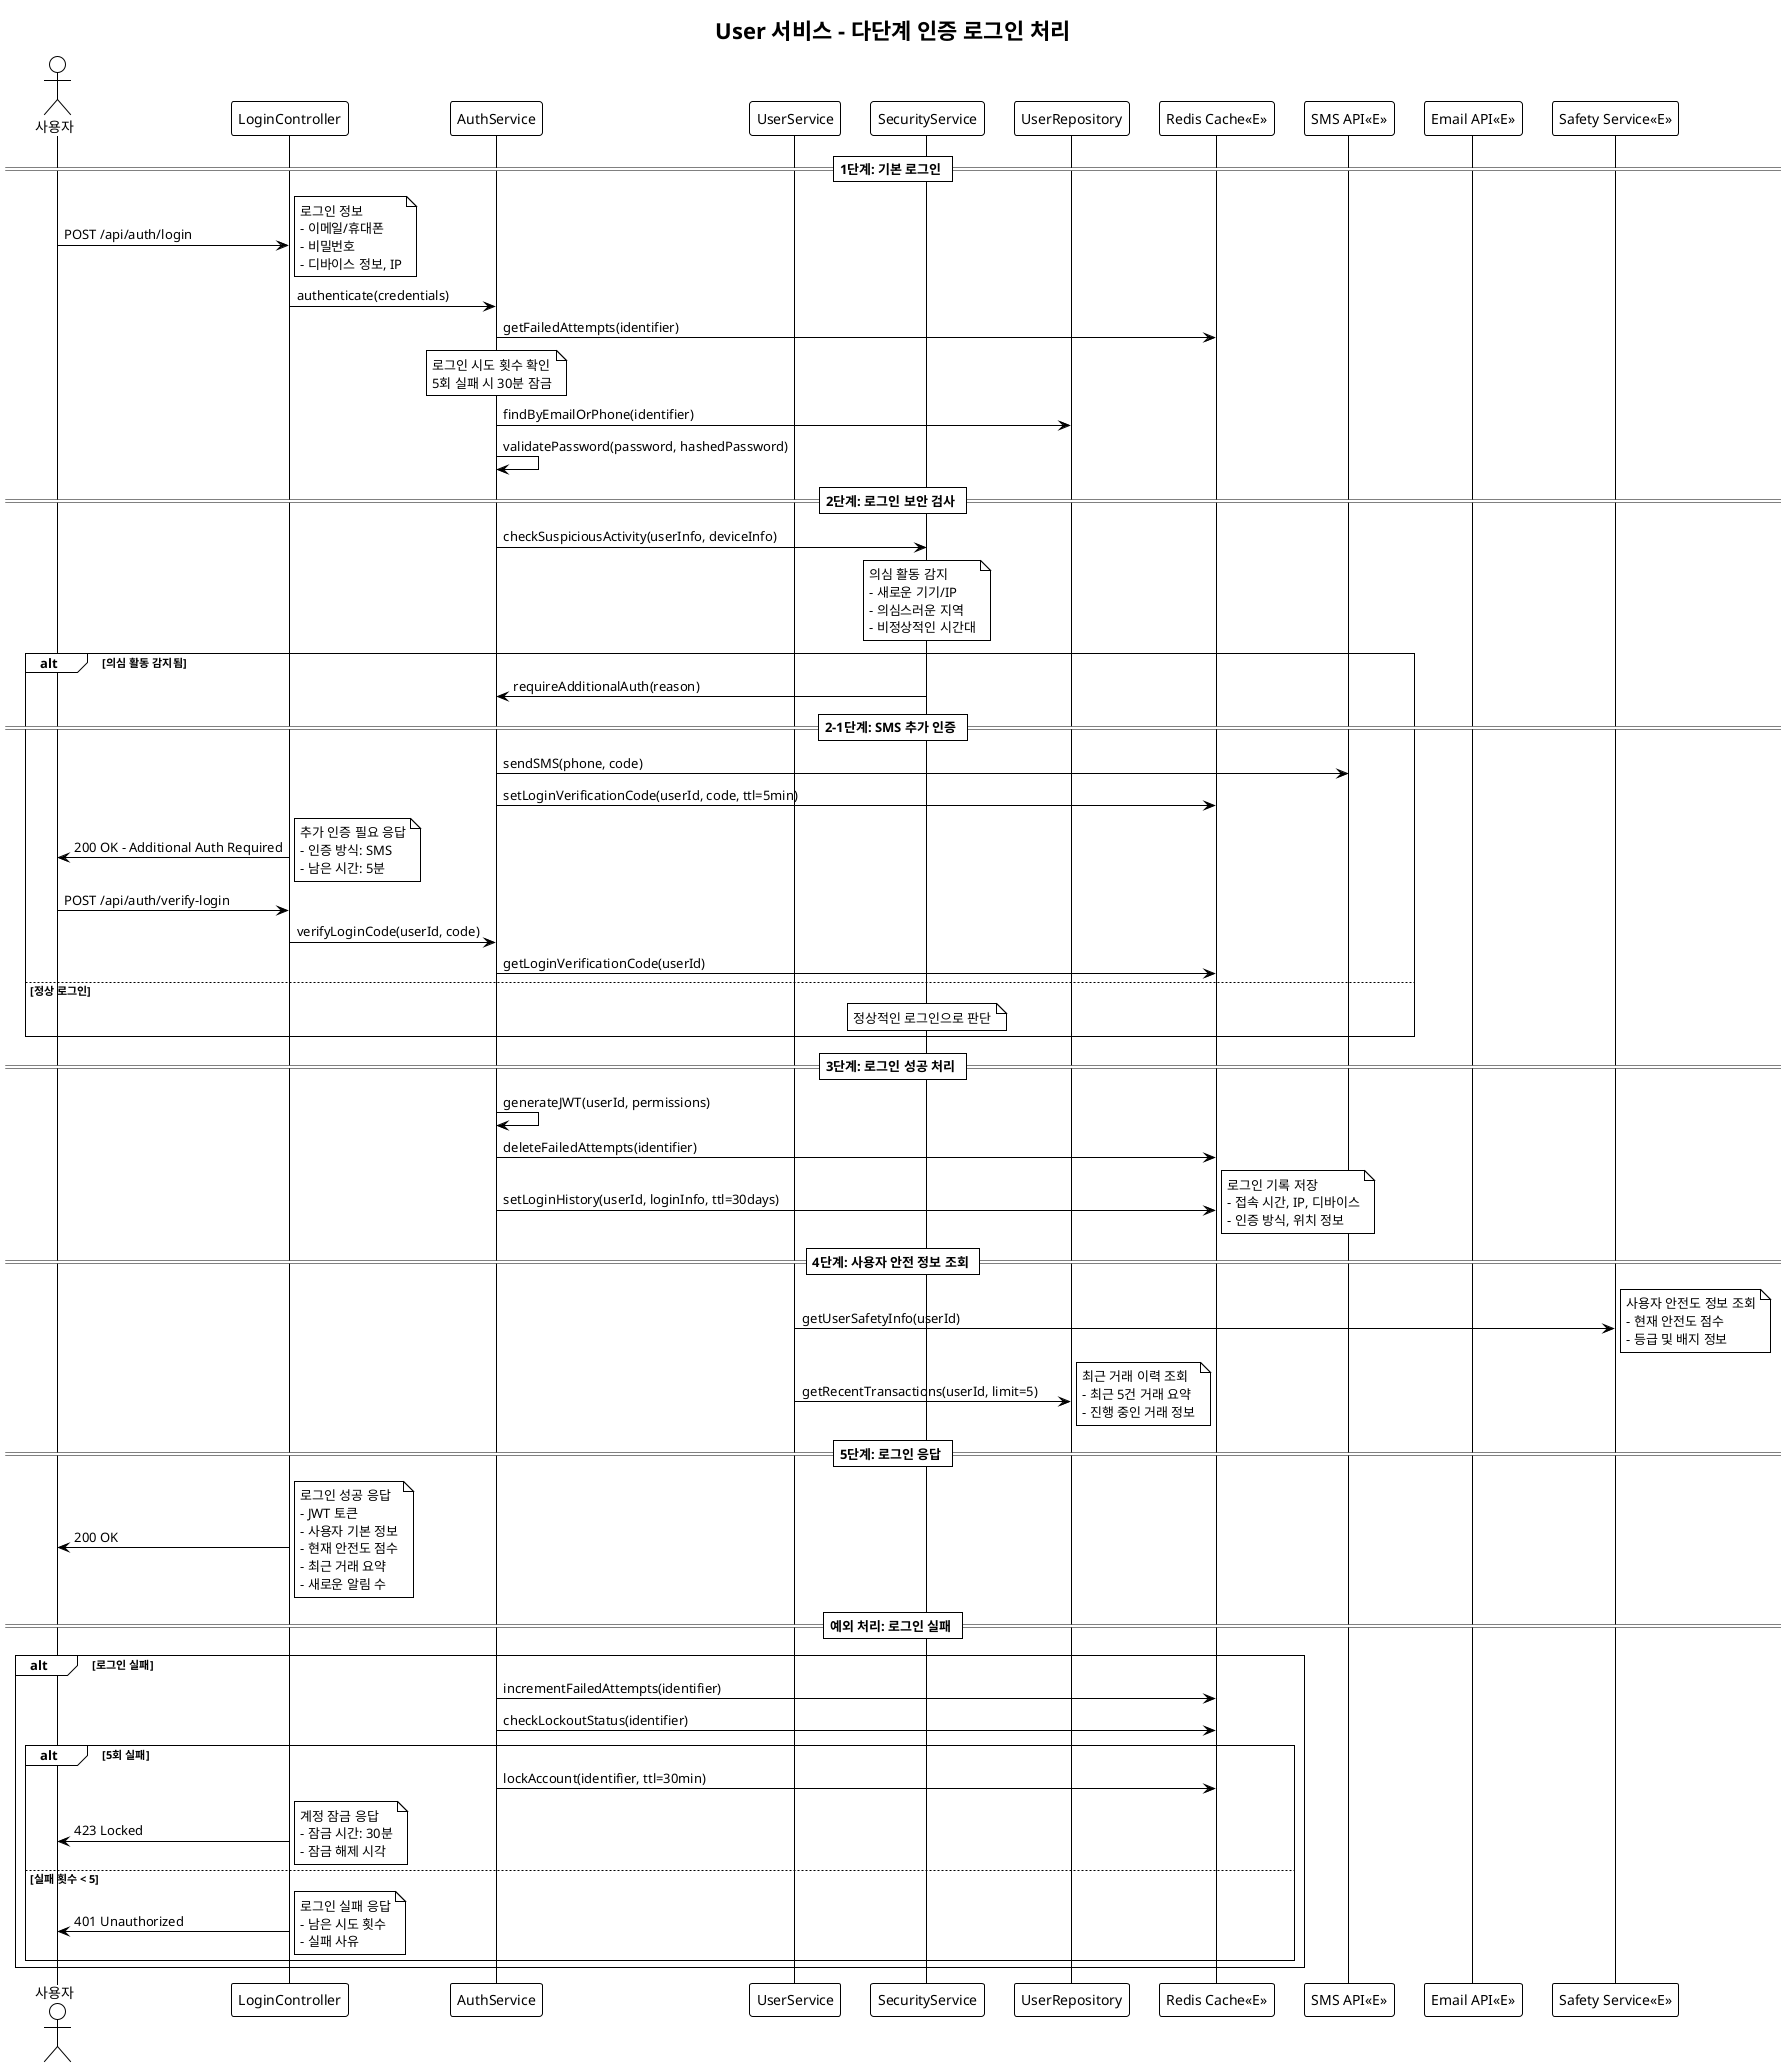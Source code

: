 @startuml
!theme mono

title User 서비스 - 다단계 인증 로그인 처리

' 참여자 정의
actor "사용자" as user
participant "LoginController" as controller
participant "AuthService" as authSvc
participant "UserService" as userSvc
participant "SecurityService" as secSvc
participant "UserRepository" as repo
participant "Redis Cache<<E>>" as cache
participant "SMS API<<E>>" as sms
participant "Email API<<E>>" as email
participant "Safety Service<<E>>" as safetyService

== 1단계: 기본 로그인 ==

user -> controller: POST /api/auth/login
note right: 로그인 정보\n- 이메일/휴대폰\n- 비밀번호\n- 디바이스 정보, IP

controller -> authSvc: authenticate(credentials)

' 계정 잠금 상태 확인
authSvc -> cache: getFailedAttempts(identifier)
note over authSvc: 로그인 시도 횟수 확인\n5회 실패 시 30분 잠금

authSvc -> repo: findByEmailOrPhone(identifier)
authSvc -> authSvc: validatePassword(password, hashedPassword)

== 2단계: 로그인 보안 검사 ==

authSvc -> secSvc: checkSuspiciousActivity(userInfo, deviceInfo)

note over secSvc: 의심 활동 감지\n- 새로운 기기/IP\n- 의심스러운 지역\n- 비정상적인 시간대

alt 의심 활동 감지됨
    secSvc -> authSvc: requireAdditionalAuth(reason)

    == 2-1단계: SMS 추가 인증 ==
    authSvc -> sms: sendSMS(phone, code)
    authSvc -> cache: setLoginVerificationCode(userId, code, ttl=5min)

    controller -> user: 200 OK - Additional Auth Required
    note right: 추가 인증 필요 응답\n- 인증 방식: SMS\n- 남은 시간: 5분

    user -> controller: POST /api/auth/verify-login
    controller -> authSvc: verifyLoginCode(userId, code)
    authSvc -> cache: getLoginVerificationCode(userId)

else 정상 로그인
    note over secSvc: 정상적인 로그인으로 판단
end

== 3단계: 로그인 성공 처리 ==

authSvc -> authSvc: generateJWT(userId, permissions)
authSvc -> cache: deleteFailedAttempts(identifier)

' 로그인 이력 저장
authSvc -> cache: setLoginHistory(userId, loginInfo, ttl=30days)
note right: 로그인 기록 저장\n- 접속 시간, IP, 디바이스\n- 인증 방식, 위치 정보

== 4단계: 사용자 안전 정보 조회 ==

userSvc -> safetyService: getUserSafetyInfo(userId)
note right: 사용자 안전도 정보 조회\n- 현재 안전도 점수\n- 등급 및 배지 정보

userSvc -> repo: getRecentTransactions(userId, limit=5)
note right: 최근 거래 이력 조회\n- 최근 5건 거래 요약\n- 진행 중인 거래 정보

== 5단계: 로그인 응답 ==

controller -> user: 200 OK
note right: 로그인 성공 응답\n- JWT 토큰\n- 사용자 기본 정보\n- 현재 안전도 점수\n- 최근 거래 요약\n- 새로운 알림 수

== 예외 처리: 로그인 실패 ==

alt 로그인 실패
    authSvc -> cache: incrementFailedAttempts(identifier)
    authSvc -> cache: checkLockoutStatus(identifier)

    alt 5회 실패
        authSvc -> cache: lockAccount(identifier, ttl=30min)
        controller -> user: 423 Locked
        note right: 계정 잠금 응답\n- 잠금 시간: 30분\n- 잠금 해제 시각
    else 실패 횟수 < 5
        controller -> user: 401 Unauthorized
        note right: 로그인 실패 응답\n- 남은 시도 횟수\n- 실패 사유
    end
end

@enduml